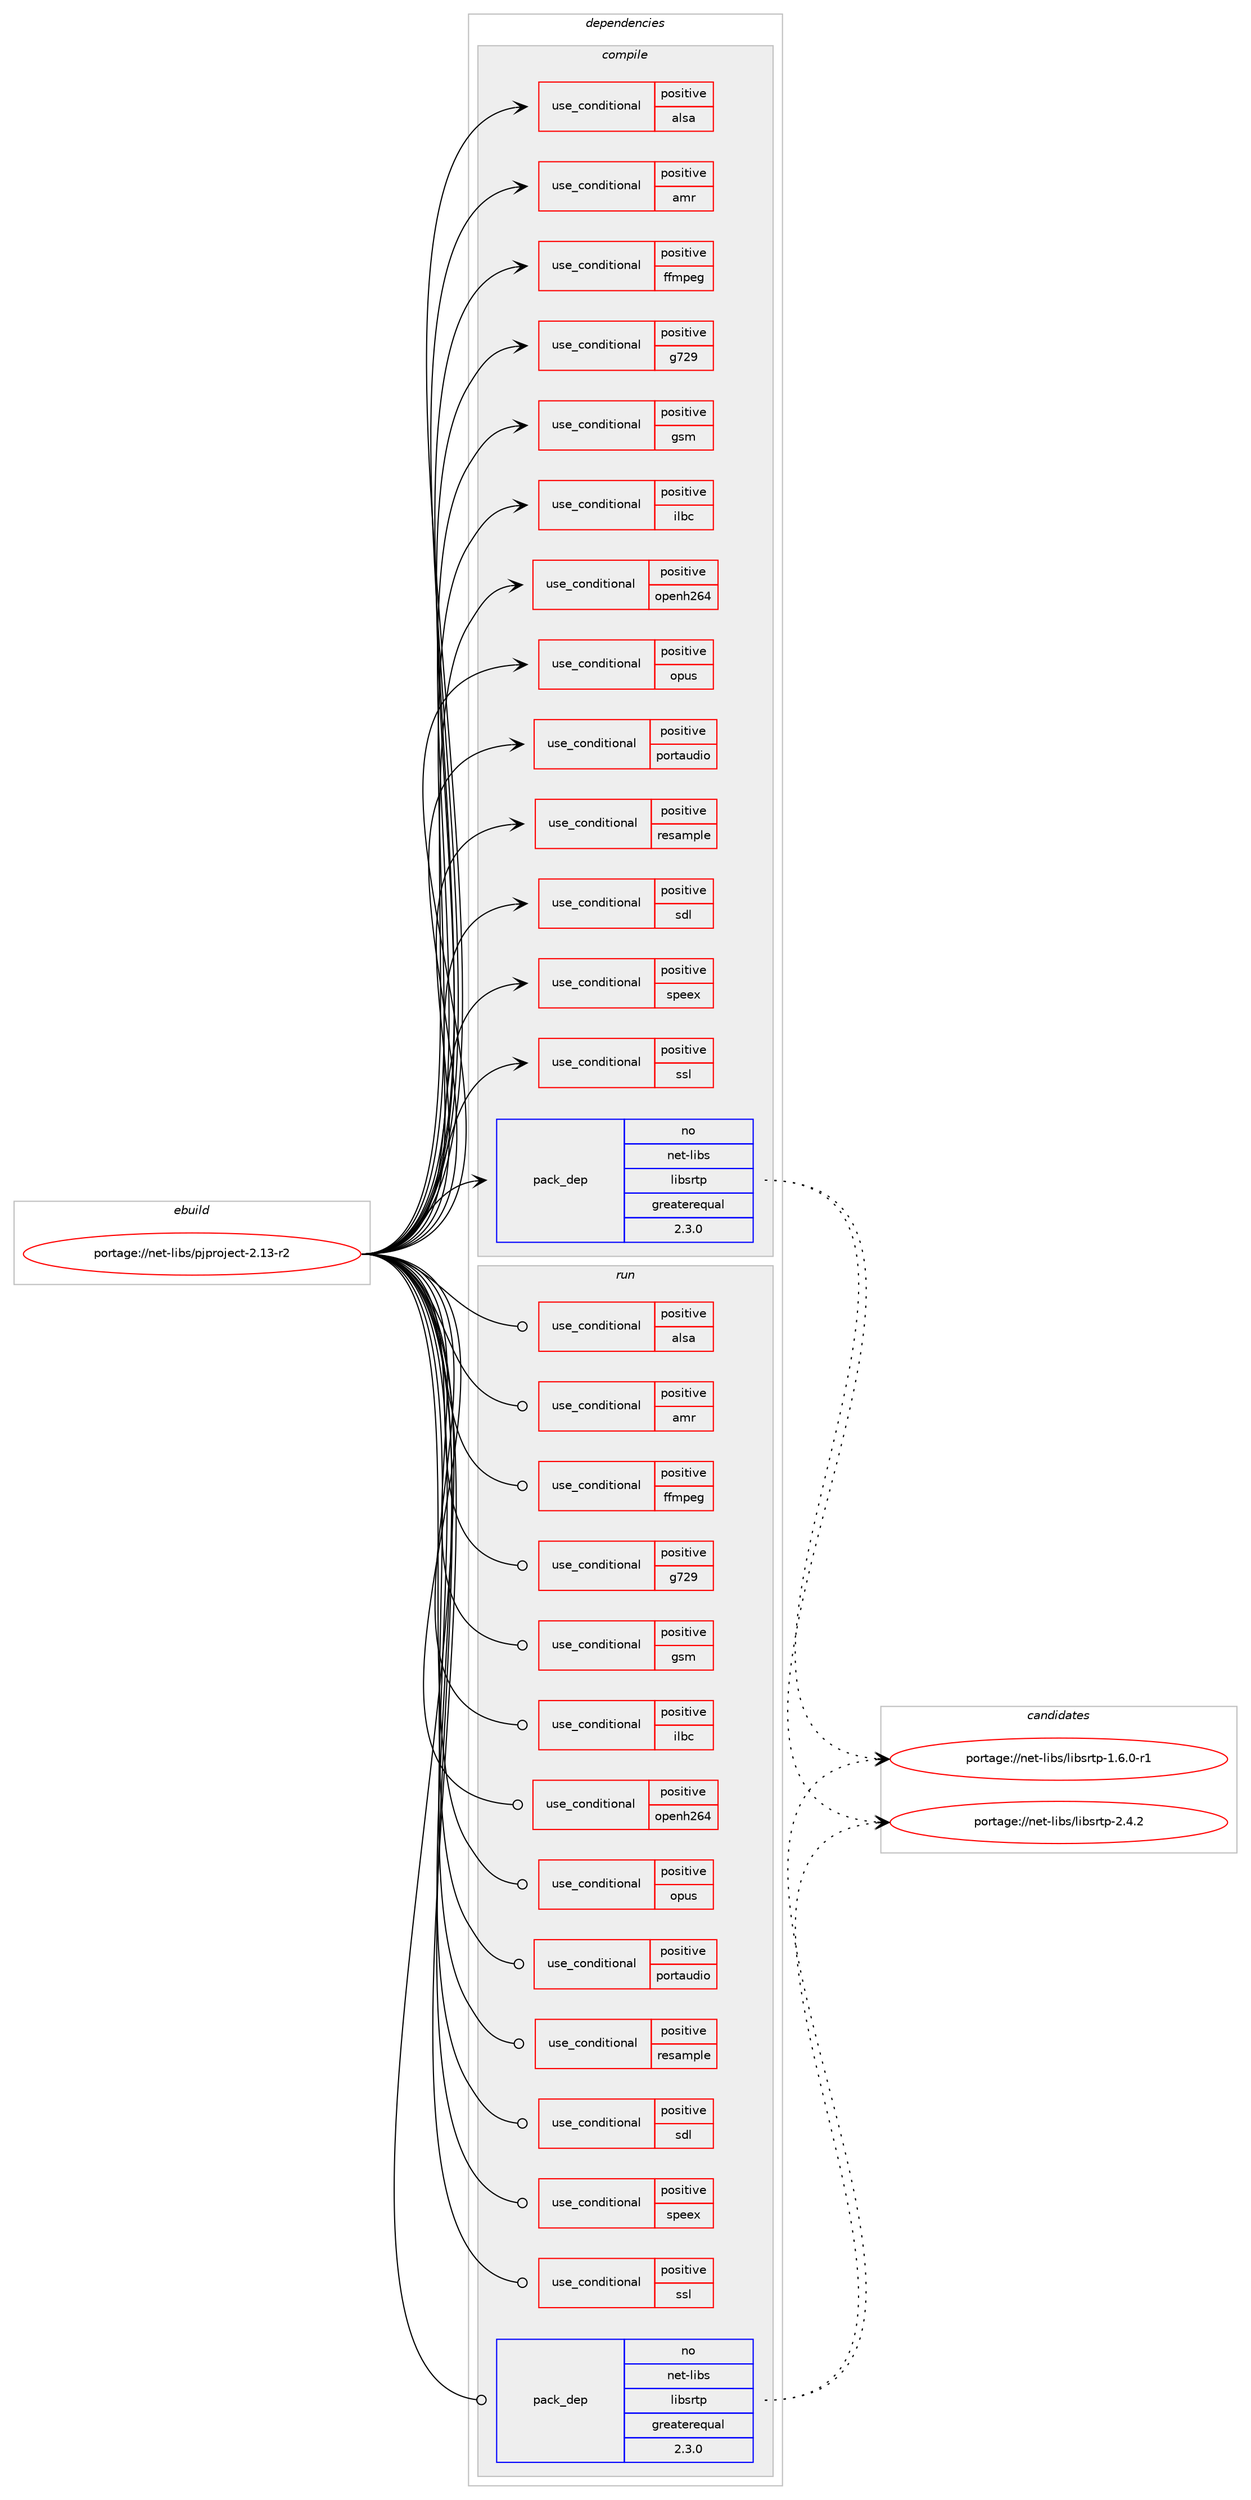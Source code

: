 digraph prolog {

# *************
# Graph options
# *************

newrank=true;
concentrate=true;
compound=true;
graph [rankdir=LR,fontname=Helvetica,fontsize=10,ranksep=1.5];#, ranksep=2.5, nodesep=0.2];
edge  [arrowhead=vee];
node  [fontname=Helvetica,fontsize=10];

# **********
# The ebuild
# **********

subgraph cluster_leftcol {
color=gray;
rank=same;
label=<<i>ebuild</i>>;
id [label="portage://net-libs/pjproject-2.13-r2", color=red, width=4, href="../net-libs/pjproject-2.13-r2.svg"];
}

# ****************
# The dependencies
# ****************

subgraph cluster_midcol {
color=gray;
label=<<i>dependencies</i>>;
subgraph cluster_compile {
fillcolor="#eeeeee";
style=filled;
label=<<i>compile</i>>;
subgraph cond91874 {
dependency184261 [label=<<TABLE BORDER="0" CELLBORDER="1" CELLSPACING="0" CELLPADDING="4"><TR><TD ROWSPAN="3" CELLPADDING="10">use_conditional</TD></TR><TR><TD>positive</TD></TR><TR><TD>alsa</TD></TR></TABLE>>, shape=none, color=red];
# *** BEGIN UNKNOWN DEPENDENCY TYPE (TODO) ***
# dependency184261 -> package_dependency(portage://net-libs/pjproject-2.13-r2,install,no,media-libs,alsa-lib,none,[,,],[],[])
# *** END UNKNOWN DEPENDENCY TYPE (TODO) ***

}
id:e -> dependency184261:w [weight=20,style="solid",arrowhead="vee"];
subgraph cond91875 {
dependency184262 [label=<<TABLE BORDER="0" CELLBORDER="1" CELLSPACING="0" CELLPADDING="4"><TR><TD ROWSPAN="3" CELLPADDING="10">use_conditional</TD></TR><TR><TD>positive</TD></TR><TR><TD>amr</TD></TR></TABLE>>, shape=none, color=red];
# *** BEGIN UNKNOWN DEPENDENCY TYPE (TODO) ***
# dependency184262 -> package_dependency(portage://net-libs/pjproject-2.13-r2,install,no,media-libs,opencore-amr,none,[,,],[],[])
# *** END UNKNOWN DEPENDENCY TYPE (TODO) ***

}
id:e -> dependency184262:w [weight=20,style="solid",arrowhead="vee"];
subgraph cond91876 {
dependency184263 [label=<<TABLE BORDER="0" CELLBORDER="1" CELLSPACING="0" CELLPADDING="4"><TR><TD ROWSPAN="3" CELLPADDING="10">use_conditional</TD></TR><TR><TD>positive</TD></TR><TR><TD>ffmpeg</TD></TR></TABLE>>, shape=none, color=red];
# *** BEGIN UNKNOWN DEPENDENCY TYPE (TODO) ***
# dependency184263 -> package_dependency(portage://net-libs/pjproject-2.13-r2,install,no,media-video,ffmpeg,none,[,,],any_same_slot,[])
# *** END UNKNOWN DEPENDENCY TYPE (TODO) ***

}
id:e -> dependency184263:w [weight=20,style="solid",arrowhead="vee"];
subgraph cond91877 {
dependency184264 [label=<<TABLE BORDER="0" CELLBORDER="1" CELLSPACING="0" CELLPADDING="4"><TR><TD ROWSPAN="3" CELLPADDING="10">use_conditional</TD></TR><TR><TD>positive</TD></TR><TR><TD>g729</TD></TR></TABLE>>, shape=none, color=red];
# *** BEGIN UNKNOWN DEPENDENCY TYPE (TODO) ***
# dependency184264 -> package_dependency(portage://net-libs/pjproject-2.13-r2,install,no,media-libs,bcg729,none,[,,],[],[])
# *** END UNKNOWN DEPENDENCY TYPE (TODO) ***

}
id:e -> dependency184264:w [weight=20,style="solid",arrowhead="vee"];
subgraph cond91878 {
dependency184265 [label=<<TABLE BORDER="0" CELLBORDER="1" CELLSPACING="0" CELLPADDING="4"><TR><TD ROWSPAN="3" CELLPADDING="10">use_conditional</TD></TR><TR><TD>positive</TD></TR><TR><TD>gsm</TD></TR></TABLE>>, shape=none, color=red];
# *** BEGIN UNKNOWN DEPENDENCY TYPE (TODO) ***
# dependency184265 -> package_dependency(portage://net-libs/pjproject-2.13-r2,install,no,media-sound,gsm,none,[,,],[],[])
# *** END UNKNOWN DEPENDENCY TYPE (TODO) ***

}
id:e -> dependency184265:w [weight=20,style="solid",arrowhead="vee"];
subgraph cond91879 {
dependency184266 [label=<<TABLE BORDER="0" CELLBORDER="1" CELLSPACING="0" CELLPADDING="4"><TR><TD ROWSPAN="3" CELLPADDING="10">use_conditional</TD></TR><TR><TD>positive</TD></TR><TR><TD>ilbc</TD></TR></TABLE>>, shape=none, color=red];
# *** BEGIN UNKNOWN DEPENDENCY TYPE (TODO) ***
# dependency184266 -> package_dependency(portage://net-libs/pjproject-2.13-r2,install,no,media-libs,libilbc,none,[,,],[],[])
# *** END UNKNOWN DEPENDENCY TYPE (TODO) ***

}
id:e -> dependency184266:w [weight=20,style="solid",arrowhead="vee"];
subgraph cond91880 {
dependency184267 [label=<<TABLE BORDER="0" CELLBORDER="1" CELLSPACING="0" CELLPADDING="4"><TR><TD ROWSPAN="3" CELLPADDING="10">use_conditional</TD></TR><TR><TD>positive</TD></TR><TR><TD>openh264</TD></TR></TABLE>>, shape=none, color=red];
# *** BEGIN UNKNOWN DEPENDENCY TYPE (TODO) ***
# dependency184267 -> package_dependency(portage://net-libs/pjproject-2.13-r2,install,no,media-libs,openh264,none,[,,],[],[])
# *** END UNKNOWN DEPENDENCY TYPE (TODO) ***

}
id:e -> dependency184267:w [weight=20,style="solid",arrowhead="vee"];
subgraph cond91881 {
dependency184268 [label=<<TABLE BORDER="0" CELLBORDER="1" CELLSPACING="0" CELLPADDING="4"><TR><TD ROWSPAN="3" CELLPADDING="10">use_conditional</TD></TR><TR><TD>positive</TD></TR><TR><TD>opus</TD></TR></TABLE>>, shape=none, color=red];
# *** BEGIN UNKNOWN DEPENDENCY TYPE (TODO) ***
# dependency184268 -> package_dependency(portage://net-libs/pjproject-2.13-r2,install,no,media-libs,opus,none,[,,],[],[])
# *** END UNKNOWN DEPENDENCY TYPE (TODO) ***

}
id:e -> dependency184268:w [weight=20,style="solid",arrowhead="vee"];
subgraph cond91882 {
dependency184269 [label=<<TABLE BORDER="0" CELLBORDER="1" CELLSPACING="0" CELLPADDING="4"><TR><TD ROWSPAN="3" CELLPADDING="10">use_conditional</TD></TR><TR><TD>positive</TD></TR><TR><TD>portaudio</TD></TR></TABLE>>, shape=none, color=red];
# *** BEGIN UNKNOWN DEPENDENCY TYPE (TODO) ***
# dependency184269 -> package_dependency(portage://net-libs/pjproject-2.13-r2,install,no,media-libs,portaudio,none,[,,],[],[])
# *** END UNKNOWN DEPENDENCY TYPE (TODO) ***

}
id:e -> dependency184269:w [weight=20,style="solid",arrowhead="vee"];
subgraph cond91883 {
dependency184270 [label=<<TABLE BORDER="0" CELLBORDER="1" CELLSPACING="0" CELLPADDING="4"><TR><TD ROWSPAN="3" CELLPADDING="10">use_conditional</TD></TR><TR><TD>positive</TD></TR><TR><TD>resample</TD></TR></TABLE>>, shape=none, color=red];
# *** BEGIN UNKNOWN DEPENDENCY TYPE (TODO) ***
# dependency184270 -> package_dependency(portage://net-libs/pjproject-2.13-r2,install,no,media-libs,libsamplerate,none,[,,],[],[])
# *** END UNKNOWN DEPENDENCY TYPE (TODO) ***

}
id:e -> dependency184270:w [weight=20,style="solid",arrowhead="vee"];
subgraph cond91884 {
dependency184271 [label=<<TABLE BORDER="0" CELLBORDER="1" CELLSPACING="0" CELLPADDING="4"><TR><TD ROWSPAN="3" CELLPADDING="10">use_conditional</TD></TR><TR><TD>positive</TD></TR><TR><TD>sdl</TD></TR></TABLE>>, shape=none, color=red];
# *** BEGIN UNKNOWN DEPENDENCY TYPE (TODO) ***
# dependency184271 -> package_dependency(portage://net-libs/pjproject-2.13-r2,install,no,media-libs,libsdl2,none,[,,],[],[])
# *** END UNKNOWN DEPENDENCY TYPE (TODO) ***

}
id:e -> dependency184271:w [weight=20,style="solid",arrowhead="vee"];
subgraph cond91885 {
dependency184272 [label=<<TABLE BORDER="0" CELLBORDER="1" CELLSPACING="0" CELLPADDING="4"><TR><TD ROWSPAN="3" CELLPADDING="10">use_conditional</TD></TR><TR><TD>positive</TD></TR><TR><TD>speex</TD></TR></TABLE>>, shape=none, color=red];
# *** BEGIN UNKNOWN DEPENDENCY TYPE (TODO) ***
# dependency184272 -> package_dependency(portage://net-libs/pjproject-2.13-r2,install,no,media-libs,speex,none,[,,],[],[])
# *** END UNKNOWN DEPENDENCY TYPE (TODO) ***

# *** BEGIN UNKNOWN DEPENDENCY TYPE (TODO) ***
# dependency184272 -> package_dependency(portage://net-libs/pjproject-2.13-r2,install,no,media-libs,speexdsp,none,[,,],[],[])
# *** END UNKNOWN DEPENDENCY TYPE (TODO) ***

}
id:e -> dependency184272:w [weight=20,style="solid",arrowhead="vee"];
subgraph cond91886 {
dependency184273 [label=<<TABLE BORDER="0" CELLBORDER="1" CELLSPACING="0" CELLPADDING="4"><TR><TD ROWSPAN="3" CELLPADDING="10">use_conditional</TD></TR><TR><TD>positive</TD></TR><TR><TD>ssl</TD></TR></TABLE>>, shape=none, color=red];
# *** BEGIN UNKNOWN DEPENDENCY TYPE (TODO) ***
# dependency184273 -> package_dependency(portage://net-libs/pjproject-2.13-r2,install,no,dev-libs,openssl,none,[,,],[slot(0),equal],[])
# *** END UNKNOWN DEPENDENCY TYPE (TODO) ***

}
id:e -> dependency184273:w [weight=20,style="solid",arrowhead="vee"];
subgraph pack89782 {
dependency184274 [label=<<TABLE BORDER="0" CELLBORDER="1" CELLSPACING="0" CELLPADDING="4" WIDTH="220"><TR><TD ROWSPAN="6" CELLPADDING="30">pack_dep</TD></TR><TR><TD WIDTH="110">no</TD></TR><TR><TD>net-libs</TD></TR><TR><TD>libsrtp</TD></TR><TR><TD>greaterequal</TD></TR><TR><TD>2.3.0</TD></TR></TABLE>>, shape=none, color=blue];
}
id:e -> dependency184274:w [weight=20,style="solid",arrowhead="vee"];
}
subgraph cluster_compileandrun {
fillcolor="#eeeeee";
style=filled;
label=<<i>compile and run</i>>;
}
subgraph cluster_run {
fillcolor="#eeeeee";
style=filled;
label=<<i>run</i>>;
subgraph cond91887 {
dependency184275 [label=<<TABLE BORDER="0" CELLBORDER="1" CELLSPACING="0" CELLPADDING="4"><TR><TD ROWSPAN="3" CELLPADDING="10">use_conditional</TD></TR><TR><TD>positive</TD></TR><TR><TD>alsa</TD></TR></TABLE>>, shape=none, color=red];
# *** BEGIN UNKNOWN DEPENDENCY TYPE (TODO) ***
# dependency184275 -> package_dependency(portage://net-libs/pjproject-2.13-r2,run,no,media-libs,alsa-lib,none,[,,],[],[])
# *** END UNKNOWN DEPENDENCY TYPE (TODO) ***

}
id:e -> dependency184275:w [weight=20,style="solid",arrowhead="odot"];
subgraph cond91888 {
dependency184276 [label=<<TABLE BORDER="0" CELLBORDER="1" CELLSPACING="0" CELLPADDING="4"><TR><TD ROWSPAN="3" CELLPADDING="10">use_conditional</TD></TR><TR><TD>positive</TD></TR><TR><TD>amr</TD></TR></TABLE>>, shape=none, color=red];
# *** BEGIN UNKNOWN DEPENDENCY TYPE (TODO) ***
# dependency184276 -> package_dependency(portage://net-libs/pjproject-2.13-r2,run,no,media-libs,opencore-amr,none,[,,],[],[])
# *** END UNKNOWN DEPENDENCY TYPE (TODO) ***

}
id:e -> dependency184276:w [weight=20,style="solid",arrowhead="odot"];
subgraph cond91889 {
dependency184277 [label=<<TABLE BORDER="0" CELLBORDER="1" CELLSPACING="0" CELLPADDING="4"><TR><TD ROWSPAN="3" CELLPADDING="10">use_conditional</TD></TR><TR><TD>positive</TD></TR><TR><TD>ffmpeg</TD></TR></TABLE>>, shape=none, color=red];
# *** BEGIN UNKNOWN DEPENDENCY TYPE (TODO) ***
# dependency184277 -> package_dependency(portage://net-libs/pjproject-2.13-r2,run,no,media-video,ffmpeg,none,[,,],any_same_slot,[])
# *** END UNKNOWN DEPENDENCY TYPE (TODO) ***

}
id:e -> dependency184277:w [weight=20,style="solid",arrowhead="odot"];
subgraph cond91890 {
dependency184278 [label=<<TABLE BORDER="0" CELLBORDER="1" CELLSPACING="0" CELLPADDING="4"><TR><TD ROWSPAN="3" CELLPADDING="10">use_conditional</TD></TR><TR><TD>positive</TD></TR><TR><TD>g729</TD></TR></TABLE>>, shape=none, color=red];
# *** BEGIN UNKNOWN DEPENDENCY TYPE (TODO) ***
# dependency184278 -> package_dependency(portage://net-libs/pjproject-2.13-r2,run,no,media-libs,bcg729,none,[,,],[],[])
# *** END UNKNOWN DEPENDENCY TYPE (TODO) ***

}
id:e -> dependency184278:w [weight=20,style="solid",arrowhead="odot"];
subgraph cond91891 {
dependency184279 [label=<<TABLE BORDER="0" CELLBORDER="1" CELLSPACING="0" CELLPADDING="4"><TR><TD ROWSPAN="3" CELLPADDING="10">use_conditional</TD></TR><TR><TD>positive</TD></TR><TR><TD>gsm</TD></TR></TABLE>>, shape=none, color=red];
# *** BEGIN UNKNOWN DEPENDENCY TYPE (TODO) ***
# dependency184279 -> package_dependency(portage://net-libs/pjproject-2.13-r2,run,no,media-sound,gsm,none,[,,],[],[])
# *** END UNKNOWN DEPENDENCY TYPE (TODO) ***

}
id:e -> dependency184279:w [weight=20,style="solid",arrowhead="odot"];
subgraph cond91892 {
dependency184280 [label=<<TABLE BORDER="0" CELLBORDER="1" CELLSPACING="0" CELLPADDING="4"><TR><TD ROWSPAN="3" CELLPADDING="10">use_conditional</TD></TR><TR><TD>positive</TD></TR><TR><TD>ilbc</TD></TR></TABLE>>, shape=none, color=red];
# *** BEGIN UNKNOWN DEPENDENCY TYPE (TODO) ***
# dependency184280 -> package_dependency(portage://net-libs/pjproject-2.13-r2,run,no,media-libs,libilbc,none,[,,],[],[])
# *** END UNKNOWN DEPENDENCY TYPE (TODO) ***

}
id:e -> dependency184280:w [weight=20,style="solid",arrowhead="odot"];
subgraph cond91893 {
dependency184281 [label=<<TABLE BORDER="0" CELLBORDER="1" CELLSPACING="0" CELLPADDING="4"><TR><TD ROWSPAN="3" CELLPADDING="10">use_conditional</TD></TR><TR><TD>positive</TD></TR><TR><TD>openh264</TD></TR></TABLE>>, shape=none, color=red];
# *** BEGIN UNKNOWN DEPENDENCY TYPE (TODO) ***
# dependency184281 -> package_dependency(portage://net-libs/pjproject-2.13-r2,run,no,media-libs,openh264,none,[,,],[],[])
# *** END UNKNOWN DEPENDENCY TYPE (TODO) ***

}
id:e -> dependency184281:w [weight=20,style="solid",arrowhead="odot"];
subgraph cond91894 {
dependency184282 [label=<<TABLE BORDER="0" CELLBORDER="1" CELLSPACING="0" CELLPADDING="4"><TR><TD ROWSPAN="3" CELLPADDING="10">use_conditional</TD></TR><TR><TD>positive</TD></TR><TR><TD>opus</TD></TR></TABLE>>, shape=none, color=red];
# *** BEGIN UNKNOWN DEPENDENCY TYPE (TODO) ***
# dependency184282 -> package_dependency(portage://net-libs/pjproject-2.13-r2,run,no,media-libs,opus,none,[,,],[],[])
# *** END UNKNOWN DEPENDENCY TYPE (TODO) ***

}
id:e -> dependency184282:w [weight=20,style="solid",arrowhead="odot"];
subgraph cond91895 {
dependency184283 [label=<<TABLE BORDER="0" CELLBORDER="1" CELLSPACING="0" CELLPADDING="4"><TR><TD ROWSPAN="3" CELLPADDING="10">use_conditional</TD></TR><TR><TD>positive</TD></TR><TR><TD>portaudio</TD></TR></TABLE>>, shape=none, color=red];
# *** BEGIN UNKNOWN DEPENDENCY TYPE (TODO) ***
# dependency184283 -> package_dependency(portage://net-libs/pjproject-2.13-r2,run,no,media-libs,portaudio,none,[,,],[],[])
# *** END UNKNOWN DEPENDENCY TYPE (TODO) ***

}
id:e -> dependency184283:w [weight=20,style="solid",arrowhead="odot"];
subgraph cond91896 {
dependency184284 [label=<<TABLE BORDER="0" CELLBORDER="1" CELLSPACING="0" CELLPADDING="4"><TR><TD ROWSPAN="3" CELLPADDING="10">use_conditional</TD></TR><TR><TD>positive</TD></TR><TR><TD>resample</TD></TR></TABLE>>, shape=none, color=red];
# *** BEGIN UNKNOWN DEPENDENCY TYPE (TODO) ***
# dependency184284 -> package_dependency(portage://net-libs/pjproject-2.13-r2,run,no,media-libs,libsamplerate,none,[,,],[],[])
# *** END UNKNOWN DEPENDENCY TYPE (TODO) ***

}
id:e -> dependency184284:w [weight=20,style="solid",arrowhead="odot"];
subgraph cond91897 {
dependency184285 [label=<<TABLE BORDER="0" CELLBORDER="1" CELLSPACING="0" CELLPADDING="4"><TR><TD ROWSPAN="3" CELLPADDING="10">use_conditional</TD></TR><TR><TD>positive</TD></TR><TR><TD>sdl</TD></TR></TABLE>>, shape=none, color=red];
# *** BEGIN UNKNOWN DEPENDENCY TYPE (TODO) ***
# dependency184285 -> package_dependency(portage://net-libs/pjproject-2.13-r2,run,no,media-libs,libsdl2,none,[,,],[],[])
# *** END UNKNOWN DEPENDENCY TYPE (TODO) ***

}
id:e -> dependency184285:w [weight=20,style="solid",arrowhead="odot"];
subgraph cond91898 {
dependency184286 [label=<<TABLE BORDER="0" CELLBORDER="1" CELLSPACING="0" CELLPADDING="4"><TR><TD ROWSPAN="3" CELLPADDING="10">use_conditional</TD></TR><TR><TD>positive</TD></TR><TR><TD>speex</TD></TR></TABLE>>, shape=none, color=red];
# *** BEGIN UNKNOWN DEPENDENCY TYPE (TODO) ***
# dependency184286 -> package_dependency(portage://net-libs/pjproject-2.13-r2,run,no,media-libs,speex,none,[,,],[],[])
# *** END UNKNOWN DEPENDENCY TYPE (TODO) ***

# *** BEGIN UNKNOWN DEPENDENCY TYPE (TODO) ***
# dependency184286 -> package_dependency(portage://net-libs/pjproject-2.13-r2,run,no,media-libs,speexdsp,none,[,,],[],[])
# *** END UNKNOWN DEPENDENCY TYPE (TODO) ***

}
id:e -> dependency184286:w [weight=20,style="solid",arrowhead="odot"];
subgraph cond91899 {
dependency184287 [label=<<TABLE BORDER="0" CELLBORDER="1" CELLSPACING="0" CELLPADDING="4"><TR><TD ROWSPAN="3" CELLPADDING="10">use_conditional</TD></TR><TR><TD>positive</TD></TR><TR><TD>ssl</TD></TR></TABLE>>, shape=none, color=red];
# *** BEGIN UNKNOWN DEPENDENCY TYPE (TODO) ***
# dependency184287 -> package_dependency(portage://net-libs/pjproject-2.13-r2,run,no,dev-libs,openssl,none,[,,],[slot(0),equal],[])
# *** END UNKNOWN DEPENDENCY TYPE (TODO) ***

}
id:e -> dependency184287:w [weight=20,style="solid",arrowhead="odot"];
subgraph pack89783 {
dependency184288 [label=<<TABLE BORDER="0" CELLBORDER="1" CELLSPACING="0" CELLPADDING="4" WIDTH="220"><TR><TD ROWSPAN="6" CELLPADDING="30">pack_dep</TD></TR><TR><TD WIDTH="110">no</TD></TR><TR><TD>net-libs</TD></TR><TR><TD>libsrtp</TD></TR><TR><TD>greaterequal</TD></TR><TR><TD>2.3.0</TD></TR></TABLE>>, shape=none, color=blue];
}
id:e -> dependency184288:w [weight=20,style="solid",arrowhead="odot"];
}
}

# **************
# The candidates
# **************

subgraph cluster_choices {
rank=same;
color=gray;
label=<<i>candidates</i>>;

subgraph choice89782 {
color=black;
nodesep=1;
choice110101116451081059811547108105981151141161124549465446484511449 [label="portage://net-libs/libsrtp-1.6.0-r1", color=red, width=4,href="../net-libs/libsrtp-1.6.0-r1.svg"];
choice11010111645108105981154710810598115114116112455046524650 [label="portage://net-libs/libsrtp-2.4.2", color=red, width=4,href="../net-libs/libsrtp-2.4.2.svg"];
dependency184274:e -> choice110101116451081059811547108105981151141161124549465446484511449:w [style=dotted,weight="100"];
dependency184274:e -> choice11010111645108105981154710810598115114116112455046524650:w [style=dotted,weight="100"];
}
subgraph choice89783 {
color=black;
nodesep=1;
choice110101116451081059811547108105981151141161124549465446484511449 [label="portage://net-libs/libsrtp-1.6.0-r1", color=red, width=4,href="../net-libs/libsrtp-1.6.0-r1.svg"];
choice11010111645108105981154710810598115114116112455046524650 [label="portage://net-libs/libsrtp-2.4.2", color=red, width=4,href="../net-libs/libsrtp-2.4.2.svg"];
dependency184288:e -> choice110101116451081059811547108105981151141161124549465446484511449:w [style=dotted,weight="100"];
dependency184288:e -> choice11010111645108105981154710810598115114116112455046524650:w [style=dotted,weight="100"];
}
}

}
